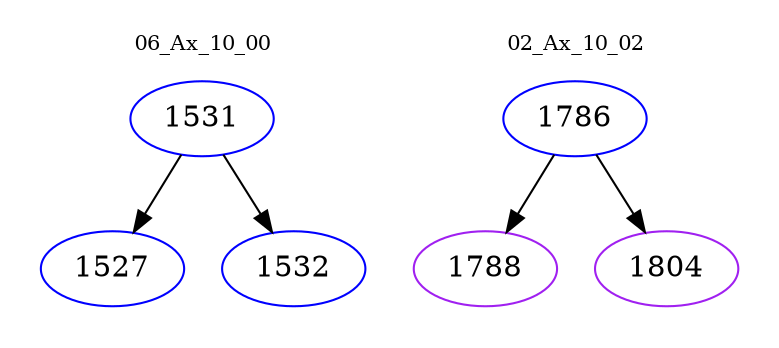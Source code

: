 digraph{
subgraph cluster_0 {
color = white
label = "06_Ax_10_00";
fontsize=10;
T0_1531 [label="1531", color="blue"]
T0_1531 -> T0_1527 [color="black"]
T0_1527 [label="1527", color="blue"]
T0_1531 -> T0_1532 [color="black"]
T0_1532 [label="1532", color="blue"]
}
subgraph cluster_1 {
color = white
label = "02_Ax_10_02";
fontsize=10;
T1_1786 [label="1786", color="blue"]
T1_1786 -> T1_1788 [color="black"]
T1_1788 [label="1788", color="purple"]
T1_1786 -> T1_1804 [color="black"]
T1_1804 [label="1804", color="purple"]
}
}
